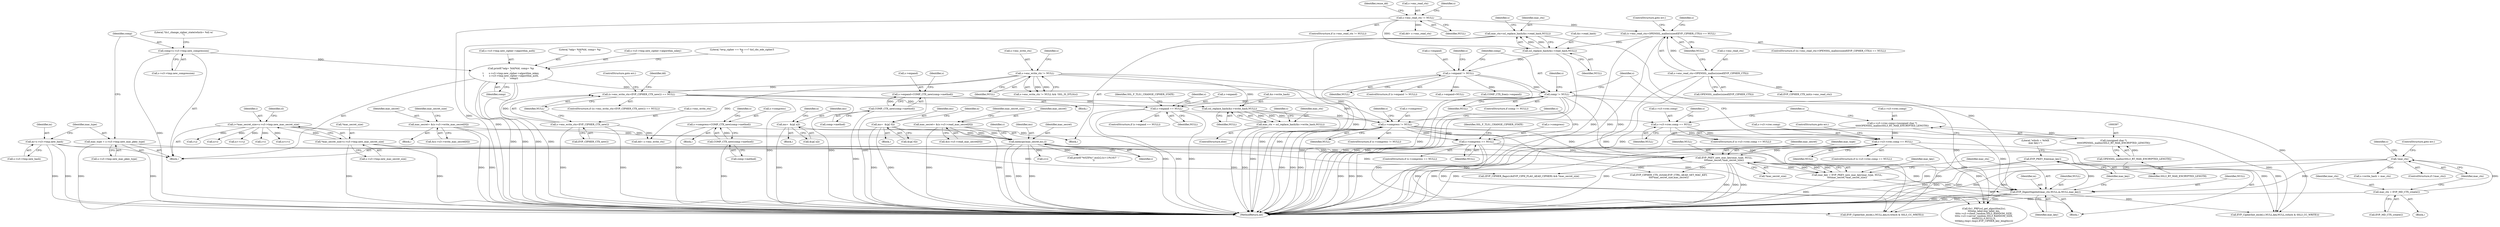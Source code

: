 digraph "0_openssl_34628967f1e65dc8f34e000f0f5518e21afbfc7b_0@API" {
"1000792" [label="(Call,EVP_PKEY_free(mac_key))"];
"1000786" [label="(Call,EVP_DigestSignInit(mac_ctx,NULL,m,NULL,mac_key))"];
"1000330" [label="(Call,mac_ctx=ssl_replace_hash(&s->read_hash,NULL))"];
"1000332" [label="(Call,ssl_replace_hash(&s->read_hash,NULL))"];
"1000300" [label="(Call,s->enc_read_ctx != NULL)"];
"1000310" [label="(Call,(s->enc_read_ctx=OPENSSL_malloc(sizeof(EVP_CIPHER_CTX))) == NULL)"];
"1000311" [label="(Call,s->enc_read_ctx=OPENSSL_malloc(sizeof(EVP_CIPHER_CTX)))"];
"1000516" [label="(Call,mac_ctx = ssl_replace_hash(&s->write_hash,NULL))"];
"1000518" [label="(Call,ssl_replace_hash(&s->write_hash,NULL))"];
"1000473" [label="(Call,s->enc_write_ctx != NULL)"];
"1000486" [label="(Call,(s->enc_write_ctx=EVP_CIPHER_CTX_new()) == NULL)"];
"1000487" [label="(Call,s->enc_write_ctx=EVP_CIPHER_CTX_new())"];
"1000507" [label="(Call,!mac_ctx)"];
"1000503" [label="(Call,mac_ctx = EVP_MD_CTX_create())"];
"1000780" [label="(Call,EVP_PKEY_new_mac_key(mac_type, NULL,\n\t\t\t\tmac_secret,*mac_secret_size))"];
"1000173" [label="(Call,mac_type = s->s3->tmp.new_mac_pkey_type)"];
"1000401" [label="(Call,s->s3->rrec.comp == NULL)"];
"1000388" [label="(Call,s->s3->rrec.comp=(unsigned char *)\n\t\t\t\t\tOPENSSL_malloc(SSL3_RT_MAX_ENCRYPTED_LENGTH))"];
"1000396" [label="(Call,(unsigned char *)\n\t\t\t\t\tOPENSSL_malloc(SSL3_RT_MAX_ENCRYPTED_LENGTH))"];
"1000398" [label="(Call,OPENSSL_malloc(SSL3_RT_MAX_ENCRYPTED_LENGTH))"];
"1000379" [label="(Call,s->s3->rrec.comp == NULL)"];
"1000368" [label="(Call,s->expand == NULL)"];
"1000359" [label="(Call,s->expand=COMP_CTX_new(comp->method))"];
"1000363" [label="(Call,COMP_CTX_new(comp->method))"];
"1000355" [label="(Call,comp != NULL)"];
"1000194" [label="(Call,printf(\"\talg= %ld/%ld, comp= %p\n\",\n\t       s->s3->tmp.new_cipher->algorithm_mkey,\n\t       s->s3->tmp.new_cipher->algorithm_auth,\n\t       comp))"];
"1000182" [label="(Call,comp=s->s3->tmp.new_compression)"];
"1000339" [label="(Call,s->expand != NULL)"];
"1000525" [label="(Call,s->compress != NULL)"];
"1000540" [label="(Call,s->compress == NULL)"];
"1000531" [label="(Call,s->compress=COMP_CTX_new(comp->method))"];
"1000535" [label="(Call,COMP_CTX_new(comp->method))"];
"1000767" [label="(Call,memcpy(mac_secret,ms,i))"];
"1000567" [label="(Call,mac_secret= &(s->s3->write_mac_secret[0]))"];
"1000428" [label="(Call,mac_secret= &(s->s3->read_mac_secret[0]))"];
"1000710" [label="(Call,ms=  &(p[ n]))"];
"1000661" [label="(Call,ms=  &(p[ 0]))"];
"1000598" [label="(Call,i=*mac_secret_size=s->s3->tmp.new_mac_secret_size)"];
"1000600" [label="(Call,*mac_secret_size=s->s3->tmp.new_mac_secret_size)"];
"1000164" [label="(Call,m=s->s3->tmp.new_hash)"];
"1000778" [label="(Call,mac_key = EVP_PKEY_new_mac_key(mac_type, NULL,\n\t\t\t\tmac_secret,*mac_secret_size))"];
"1000205" [label="(Call,s->s3->tmp.new_cipher->algorithm_auth)"];
"1000661" [label="(Call,ms=  &(p[ 0]))"];
"1000600" [label="(Call,*mac_secret_size=s->s3->tmp.new_mac_secret_size)"];
"1000791" [label="(Identifier,mac_key)"];
"1000333" [label="(Call,&s->read_hash)"];
"1000994" [label="(Call,EVP_CIPHER_CTX_ctrl(dd,EVP_CTRL_AEAD_SET_MAC_KEY,\n\t\t\t\t*mac_secret_size,mac_secret))"];
"1000195" [label="(Literal,\"\talg= %ld/%ld, comp= %p\n\")"];
"1000668" [label="(Identifier,n)"];
"1000315" [label="(Call,OPENSSL_malloc(sizeof(EVP_CIPHER_CTX)))"];
"1000369" [label="(Call,s->expand)"];
"1000429" [label="(Identifier,mac_secret)"];
"1000110" [label="(Block,)"];
"1000387" [label="(Identifier,NULL)"];
"1000345" [label="(Call,COMP_CTX_free(s->expand))"];
"1000767" [label="(Call,memcpy(mac_secret,ms,i))"];
"1000542" [label="(Identifier,s)"];
"1000667" [label="(Call,n=i+i)"];
"1000808" [label="(Call,printf(\"%02X%c\",ms[z],((z+1)%16)?' ':'\n'))"];
"1000779" [label="(Identifier,mac_key)"];
"1000509" [label="(ControlStructure,goto err;)"];
"1000793" [label="(Identifier,mac_key)"];
"1000354" [label="(ControlStructure,if (comp != NULL))"];
"1000357" [label="(Identifier,NULL)"];
"1000569" [label="(Call,&(s->s3->write_mac_secret[0]))"];
"1000788" [label="(Identifier,NULL)"];
"1000782" [label="(Identifier,NULL)"];
"1000663" [label="(Call,&(p[ 0]))"];
"1000770" [label="(Identifier,i)"];
"1000536" [label="(Call,comp->method)"];
"1000535" [label="(Call,COMP_CTX_new(comp->method))"];
"1000410" [label="(ControlStructure,goto err;)"];
"1000568" [label="(Identifier,mac_secret)"];
"1000363" [label="(Call,COMP_CTX_new(comp->method))"];
"1000784" [label="(Call,*mac_secret_size)"];
"1000525" [label="(Call,s->compress != NULL)"];
"1000392" [label="(Identifier,s)"];
"1000718" [label="(Call,i+j)"];
"1001081" [label="(MethodReturn,int)"];
"1000375" [label="(Identifier,SSL_F_TLS1_CHANGE_CIPHER_STATE)"];
"1000547" [label="(Identifier,SSL_F_TLS1_CHANGE_CIPHER_STATE)"];
"1000660" [label="(Block,)"];
"1000532" [label="(Call,s->compress)"];
"1000488" [label="(Call,s->enc_write_ctx)"];
"1000300" [label="(Call,s->enc_read_ctx != NULL)"];
"1000529" [label="(Identifier,NULL)"];
"1000539" [label="(ControlStructure,if (s->compress == NULL))"];
"1000368" [label="(Call,s->expand == NULL)"];
"1000447" [label="(Block,)"];
"1000783" [label="(Identifier,mac_secret)"];
"1000512" [label="(Identifier,s)"];
"1000321" [label="(Call,EVP_CIPHER_CTX_init(s->enc_read_ctx))"];
"1000401" [label="(Call,s->s3->rrec.comp == NULL)"];
"1000523" [label="(Identifier,NULL)"];
"1000182" [label="(Call,comp=s->s3->tmp.new_compression)"];
"1000361" [label="(Identifier,s)"];
"1000526" [label="(Call,s->compress)"];
"1000789" [label="(Identifier,m)"];
"1000962" [label="(Call,EVP_CipherInit_ex(dd,c,NULL,key,NULL,(which & SSL3_CC_WRITE)))"];
"1000527" [label="(Identifier,s)"];
"1000367" [label="(ControlStructure,if (s->expand == NULL))"];
"1000717" [label="(Identifier,n)"];
"1000491" [label="(Call,EVP_CIPHER_CTX_new())"];
"1000599" [label="(Identifier,i)"];
"1000768" [label="(Identifier,mac_secret)"];
"1000711" [label="(Identifier,ms)"];
"1000775" [label="(Identifier,c)"];
"1000477" [label="(Identifier,NULL)"];
"1000493" [label="(ControlStructure,goto err;)"];
"1000323" [label="(Identifier,s)"];
"1000510" [label="(Call,s->write_hash = mac_ctx)"];
"1000517" [label="(Identifier,mac_ctx)"];
"1000578" [label="(Identifier,mac_secret_size)"];
"1000299" [label="(ControlStructure,if (s->enc_read_ctx != NULL))"];
"1000383" [label="(Identifier,s)"];
"1000358" [label="(Block,)"];
"1000337" [label="(Identifier,NULL)"];
"1000494" [label="(Call,dd= s->enc_write_ctx)"];
"1000164" [label="(Call,m=s->s3->tmp.new_hash)"];
"1000165" [label="(Identifier,m)"];
"1000341" [label="(Identifier,s)"];
"1000370" [label="(Identifier,s)"];
"1000359" [label="(Call,s->expand=COMP_CTX_new(comp->method))"];
"1000826" [label="(Call,tls1_PRF(ssl_get_algorithm2(s),\n\t\t\t\texp_label,exp_label_len,\n\t\t\t\ts->s3->client_random,SSL3_RANDOM_SIZE,\n\t\t\t\ts->s3->server_random,SSL3_RANDOM_SIZE,\n\t\t\t\tNULL,0,NULL,0,\n\t\t\t\tkey,j,tmp1,tmp2,EVP_CIPHER_key_length(c)))"];
"1000786" [label="(Call,EVP_DigestSignInit(mac_ctx,NULL,m,NULL,mac_key))"];
"1000567" [label="(Call,mac_secret= &(s->s3->write_mac_secret[0]))"];
"1000194" [label="(Call,printf(\"\talg= %ld/%ld, comp= %p\n\",\n\t       s->s3->tmp.new_cipher->algorithm_mkey,\n\t       s->s3->tmp.new_cipher->algorithm_auth,\n\t       comp))"];
"1000400" [label="(ControlStructure,if (s->s3->rrec.comp == NULL))"];
"1000474" [label="(Call,s->enc_write_ctx)"];
"1000710" [label="(Call,ms=  &(p[ n]))"];
"1000662" [label="(Identifier,ms)"];
"1000601" [label="(Call,*mac_secret_size)"];
"1000780" [label="(Call,EVP_PKEY_new_mac_key(mac_type, NULL,\n\t\t\t\tmac_secret,*mac_secret_size))"];
"1000787" [label="(Identifier,mac_ctx)"];
"1000430" [label="(Call,&(s->s3->read_mac_secret[0]))"];
"1000706" [label="(Block,)"];
"1000502" [label="(Block,)"];
"1000977" [label="(Call,EVP_CipherInit_ex(dd,c,NULL,key,iv,(which & SSL3_CC_WRITE)))"];
"1000339" [label="(Call,s->expand != NULL)"];
"1000379" [label="(Call,s->s3->rrec.comp == NULL)"];
"1000306" [label="(Identifier,reuse_dd)"];
"1000553" [label="(Identifier,s)"];
"1000372" [label="(Identifier,NULL)"];
"1000414" [label="(Identifier,s)"];
"1000533" [label="(Identifier,s)"];
"1000486" [label="(Call,(s->enc_write_ctx=EVP_CIPHER_CTX_new()) == NULL)"];
"1000330" [label="(Call,mac_ctx=ssl_replace_hash(&s->read_hash,NULL))"];
"1000402" [label="(Call,s->s3->rrec.comp)"];
"1000325" [label="(Call,dd= s->enc_read_ctx)"];
"1000515" [label="(ControlStructure,else)"];
"1000485" [label="(ControlStructure,if ((s->enc_write_ctx=EVP_CIPHER_CTX_new()) == NULL))"];
"1000506" [label="(ControlStructure,if (!mac_ctx))"];
"1000508" [label="(Identifier,mac_ctx)"];
"1000301" [label="(Call,s->enc_read_ctx)"];
"1000518" [label="(Call,ssl_replace_hash(&s->write_hash,NULL))"];
"1000503" [label="(Call,mac_ctx = EVP_MD_CTX_create())"];
"1000389" [label="(Call,s->s3->rrec.comp)"];
"1000192" [label="(Literal,\"tls1_change_cipher_state(which= %d) w/\n\")"];
"1000541" [label="(Call,s->compress)"];
"1000803" [label="(Call,z<i)"];
"1000544" [label="(Identifier,NULL)"];
"1000987" [label="(Call,(EVP_CIPHER_flags(c)&EVP_CIPH_FLAG_AEAD_CIPHER) && *mac_secret_size)"];
"1000712" [label="(Call,&(p[ n]))"];
"1000439" [label="(Identifier,mac_secret_size)"];
"1000707" [label="(Call,n=i)"];
"1000530" [label="(Block,)"];
"1000173" [label="(Call,mac_type = s->s3->tmp.new_mac_pkey_type)"];
"1000356" [label="(Identifier,comp)"];
"1000716" [label="(Call,n+=i+j)"];
"1000777" [label="(Block,)"];
"1000507" [label="(Call,!mac_ctx)"];
"1000319" [label="(ControlStructure,goto err;)"];
"1000495" [label="(Identifier,dd)"];
"1000343" [label="(Identifier,NULL)"];
"1000338" [label="(ControlStructure,if (s->expand != NULL))"];
"1000347" [label="(Identifier,s)"];
"1000349" [label="(Call,s->expand=NULL)"];
"1000781" [label="(Identifier,mac_type)"];
"1000214" [label="(Identifier,comp)"];
"1000519" [label="(Call,&s->write_hash)"];
"1000331" [label="(Identifier,mac_ctx)"];
"1000312" [label="(Call,s->enc_read_ctx)"];
"1000531" [label="(Call,s->compress=COMP_CTX_new(comp->method))"];
"1000769" [label="(Identifier,ms)"];
"1000598" [label="(Call,i=*mac_secret_size=s->s3->tmp.new_mac_secret_size)"];
"1000399" [label="(Identifier,SSL3_RT_MAX_ENCRYPTED_LENGTH)"];
"1000309" [label="(ControlStructure,if ((s->enc_read_ctx=OPENSSL_malloc(sizeof(EVP_CIPHER_CTX))) == NULL))"];
"1000524" [label="(ControlStructure,if (s->compress != NULL))"];
"1000175" [label="(Call,s->s3->tmp.new_mac_pkey_type)"];
"1000380" [label="(Call,s->s3->rrec.comp)"];
"1000340" [label="(Call,s->expand)"];
"1000516" [label="(Call,mac_ctx = ssl_replace_hash(&s->write_hash,NULL))"];
"1000275" [label="(Block,)"];
"1000318" [label="(Identifier,NULL)"];
"1000603" [label="(Call,s->s3->tmp.new_mac_secret_size)"];
"1000196" [label="(Call,s->s3->tmp.new_cipher->algorithm_mkey)"];
"1000504" [label="(Identifier,mac_ctx)"];
"1000216" [label="(Literal,\"\tevp_cipher == %p ==? &d_cbc_ede_cipher3\n\")"];
"1000409" [label="(Identifier,NULL)"];
"1000364" [label="(Call,comp->method)"];
"1000174" [label="(Identifier,mac_type)"];
"1000398" [label="(Call,OPENSSL_malloc(SSL3_RT_MAX_ENCRYPTED_LENGTH))"];
"1000360" [label="(Call,s->expand)"];
"1000472" [label="(Call,s->enc_write_ctx != NULL && !SSL_IS_DTLS(s))"];
"1000311" [label="(Call,s->enc_read_ctx=OPENSSL_malloc(sizeof(EVP_CIPHER_CTX)))"];
"1000166" [label="(Call,s->s3->tmp.new_hash)"];
"1000778" [label="(Call,mac_key = EVP_PKEY_new_mac_key(mac_type, NULL,\n\t\t\t\tmac_secret,*mac_secret_size))"];
"1000355" [label="(Call,comp != NULL)"];
"1000792" [label="(Call,EVP_PKEY_free(mac_key))"];
"1000313" [label="(Identifier,s)"];
"1000378" [label="(ControlStructure,if (s->s3->rrec.comp == NULL))"];
"1000405" [label="(Identifier,s)"];
"1000473" [label="(Call,s->enc_write_ctx != NULL)"];
"1000388" [label="(Call,s->s3->rrec.comp=(unsigned char *)\n\t\t\t\t\tOPENSSL_malloc(SSL3_RT_MAX_ENCRYPTED_LENGTH))"];
"1000790" [label="(Identifier,NULL)"];
"1000396" [label="(Call,(unsigned char *)\n\t\t\t\t\tOPENSSL_malloc(SSL3_RT_MAX_ENCRYPTED_LENGTH))"];
"1000428" [label="(Call,mac_secret= &(s->s3->read_mac_secret[0]))"];
"1000669" [label="(Call,i+i)"];
"1000487" [label="(Call,s->enc_write_ctx=EVP_CIPHER_CTX_new())"];
"1000540" [label="(Call,s->compress == NULL)"];
"1000505" [label="(Call,EVP_MD_CTX_create())"];
"1000332" [label="(Call,ssl_replace_hash(&s->read_hash,NULL))"];
"1000310" [label="(Call,(s->enc_read_ctx=OPENSSL_malloc(sizeof(EVP_CIPHER_CTX))) == NULL)"];
"1000492" [label="(Identifier,NULL)"];
"1000304" [label="(Identifier,NULL)"];
"1000480" [label="(Identifier,s)"];
"1000795" [label="(Literal,\"which = %04X\nmac key=\")"];
"1000184" [label="(Call,s->s3->tmp.new_compression)"];
"1000611" [label="(Identifier,cl)"];
"1000183" [label="(Identifier,comp)"];
"1000792" -> "1000777"  [label="AST: "];
"1000792" -> "1000793"  [label="CFG: "];
"1000793" -> "1000792"  [label="AST: "];
"1000795" -> "1000792"  [label="CFG: "];
"1000792" -> "1001081"  [label="DDG: "];
"1000792" -> "1001081"  [label="DDG: "];
"1000786" -> "1000792"  [label="DDG: "];
"1000786" -> "1000777"  [label="AST: "];
"1000786" -> "1000791"  [label="CFG: "];
"1000787" -> "1000786"  [label="AST: "];
"1000788" -> "1000786"  [label="AST: "];
"1000789" -> "1000786"  [label="AST: "];
"1000790" -> "1000786"  [label="AST: "];
"1000791" -> "1000786"  [label="AST: "];
"1000793" -> "1000786"  [label="CFG: "];
"1000786" -> "1001081"  [label="DDG: "];
"1000786" -> "1001081"  [label="DDG: "];
"1000786" -> "1001081"  [label="DDG: "];
"1000330" -> "1000786"  [label="DDG: "];
"1000516" -> "1000786"  [label="DDG: "];
"1000507" -> "1000786"  [label="DDG: "];
"1000780" -> "1000786"  [label="DDG: "];
"1000164" -> "1000786"  [label="DDG: "];
"1000778" -> "1000786"  [label="DDG: "];
"1000786" -> "1000826"  [label="DDG: "];
"1000786" -> "1000962"  [label="DDG: "];
"1000786" -> "1000977"  [label="DDG: "];
"1000330" -> "1000275"  [label="AST: "];
"1000330" -> "1000332"  [label="CFG: "];
"1000331" -> "1000330"  [label="AST: "];
"1000332" -> "1000330"  [label="AST: "];
"1000341" -> "1000330"  [label="CFG: "];
"1000330" -> "1001081"  [label="DDG: "];
"1000330" -> "1001081"  [label="DDG: "];
"1000332" -> "1000330"  [label="DDG: "];
"1000332" -> "1000330"  [label="DDG: "];
"1000332" -> "1000337"  [label="CFG: "];
"1000333" -> "1000332"  [label="AST: "];
"1000337" -> "1000332"  [label="AST: "];
"1000332" -> "1001081"  [label="DDG: "];
"1000300" -> "1000332"  [label="DDG: "];
"1000310" -> "1000332"  [label="DDG: "];
"1000332" -> "1000339"  [label="DDG: "];
"1000300" -> "1000299"  [label="AST: "];
"1000300" -> "1000304"  [label="CFG: "];
"1000301" -> "1000300"  [label="AST: "];
"1000304" -> "1000300"  [label="AST: "];
"1000306" -> "1000300"  [label="CFG: "];
"1000313" -> "1000300"  [label="CFG: "];
"1000300" -> "1001081"  [label="DDG: "];
"1000300" -> "1000310"  [label="DDG: "];
"1000300" -> "1000325"  [label="DDG: "];
"1000310" -> "1000309"  [label="AST: "];
"1000310" -> "1000318"  [label="CFG: "];
"1000311" -> "1000310"  [label="AST: "];
"1000318" -> "1000310"  [label="AST: "];
"1000319" -> "1000310"  [label="CFG: "];
"1000323" -> "1000310"  [label="CFG: "];
"1000310" -> "1001081"  [label="DDG: "];
"1000310" -> "1001081"  [label="DDG: "];
"1000311" -> "1000310"  [label="DDG: "];
"1000311" -> "1000315"  [label="CFG: "];
"1000312" -> "1000311"  [label="AST: "];
"1000315" -> "1000311"  [label="AST: "];
"1000318" -> "1000311"  [label="CFG: "];
"1000311" -> "1001081"  [label="DDG: "];
"1000311" -> "1001081"  [label="DDG: "];
"1000311" -> "1000321"  [label="DDG: "];
"1000516" -> "1000515"  [label="AST: "];
"1000516" -> "1000518"  [label="CFG: "];
"1000517" -> "1000516"  [label="AST: "];
"1000518" -> "1000516"  [label="AST: "];
"1000527" -> "1000516"  [label="CFG: "];
"1000516" -> "1001081"  [label="DDG: "];
"1000516" -> "1001081"  [label="DDG: "];
"1000518" -> "1000516"  [label="DDG: "];
"1000518" -> "1000516"  [label="DDG: "];
"1000518" -> "1000523"  [label="CFG: "];
"1000519" -> "1000518"  [label="AST: "];
"1000523" -> "1000518"  [label="AST: "];
"1000518" -> "1001081"  [label="DDG: "];
"1000473" -> "1000518"  [label="DDG: "];
"1000486" -> "1000518"  [label="DDG: "];
"1000518" -> "1000525"  [label="DDG: "];
"1000473" -> "1000472"  [label="AST: "];
"1000473" -> "1000477"  [label="CFG: "];
"1000474" -> "1000473"  [label="AST: "];
"1000477" -> "1000473"  [label="AST: "];
"1000480" -> "1000473"  [label="CFG: "];
"1000472" -> "1000473"  [label="CFG: "];
"1000473" -> "1001081"  [label="DDG: "];
"1000473" -> "1000472"  [label="DDG: "];
"1000473" -> "1000472"  [label="DDG: "];
"1000473" -> "1000486"  [label="DDG: "];
"1000473" -> "1000494"  [label="DDG: "];
"1000473" -> "1000525"  [label="DDG: "];
"1000486" -> "1000485"  [label="AST: "];
"1000486" -> "1000492"  [label="CFG: "];
"1000487" -> "1000486"  [label="AST: "];
"1000492" -> "1000486"  [label="AST: "];
"1000493" -> "1000486"  [label="CFG: "];
"1000495" -> "1000486"  [label="CFG: "];
"1000486" -> "1001081"  [label="DDG: "];
"1000486" -> "1001081"  [label="DDG: "];
"1000487" -> "1000486"  [label="DDG: "];
"1000486" -> "1000525"  [label="DDG: "];
"1000487" -> "1000491"  [label="CFG: "];
"1000488" -> "1000487"  [label="AST: "];
"1000491" -> "1000487"  [label="AST: "];
"1000492" -> "1000487"  [label="CFG: "];
"1000487" -> "1001081"  [label="DDG: "];
"1000487" -> "1001081"  [label="DDG: "];
"1000487" -> "1000494"  [label="DDG: "];
"1000507" -> "1000506"  [label="AST: "];
"1000507" -> "1000508"  [label="CFG: "];
"1000508" -> "1000507"  [label="AST: "];
"1000509" -> "1000507"  [label="CFG: "];
"1000512" -> "1000507"  [label="CFG: "];
"1000507" -> "1001081"  [label="DDG: "];
"1000507" -> "1001081"  [label="DDG: "];
"1000503" -> "1000507"  [label="DDG: "];
"1000507" -> "1000510"  [label="DDG: "];
"1000503" -> "1000502"  [label="AST: "];
"1000503" -> "1000505"  [label="CFG: "];
"1000504" -> "1000503"  [label="AST: "];
"1000505" -> "1000503"  [label="AST: "];
"1000508" -> "1000503"  [label="CFG: "];
"1000503" -> "1001081"  [label="DDG: "];
"1000780" -> "1000778"  [label="AST: "];
"1000780" -> "1000784"  [label="CFG: "];
"1000781" -> "1000780"  [label="AST: "];
"1000782" -> "1000780"  [label="AST: "];
"1000783" -> "1000780"  [label="AST: "];
"1000784" -> "1000780"  [label="AST: "];
"1000778" -> "1000780"  [label="CFG: "];
"1000780" -> "1001081"  [label="DDG: "];
"1000780" -> "1001081"  [label="DDG: "];
"1000780" -> "1001081"  [label="DDG: "];
"1000780" -> "1000778"  [label="DDG: "];
"1000780" -> "1000778"  [label="DDG: "];
"1000780" -> "1000778"  [label="DDG: "];
"1000780" -> "1000778"  [label="DDG: "];
"1000173" -> "1000780"  [label="DDG: "];
"1000401" -> "1000780"  [label="DDG: "];
"1000355" -> "1000780"  [label="DDG: "];
"1000525" -> "1000780"  [label="DDG: "];
"1000540" -> "1000780"  [label="DDG: "];
"1000767" -> "1000780"  [label="DDG: "];
"1000600" -> "1000780"  [label="DDG: "];
"1000780" -> "1000987"  [label="DDG: "];
"1000780" -> "1000994"  [label="DDG: "];
"1000173" -> "1000110"  [label="AST: "];
"1000173" -> "1000175"  [label="CFG: "];
"1000174" -> "1000173"  [label="AST: "];
"1000175" -> "1000173"  [label="AST: "];
"1000183" -> "1000173"  [label="CFG: "];
"1000173" -> "1001081"  [label="DDG: "];
"1000173" -> "1001081"  [label="DDG: "];
"1000401" -> "1000400"  [label="AST: "];
"1000401" -> "1000409"  [label="CFG: "];
"1000402" -> "1000401"  [label="AST: "];
"1000409" -> "1000401"  [label="AST: "];
"1000410" -> "1000401"  [label="CFG: "];
"1000414" -> "1000401"  [label="CFG: "];
"1000401" -> "1001081"  [label="DDG: "];
"1000401" -> "1001081"  [label="DDG: "];
"1000401" -> "1001081"  [label="DDG: "];
"1000388" -> "1000401"  [label="DDG: "];
"1000379" -> "1000401"  [label="DDG: "];
"1000379" -> "1000401"  [label="DDG: "];
"1000401" -> "1000826"  [label="DDG: "];
"1000401" -> "1000962"  [label="DDG: "];
"1000401" -> "1000977"  [label="DDG: "];
"1000388" -> "1000378"  [label="AST: "];
"1000388" -> "1000396"  [label="CFG: "];
"1000389" -> "1000388"  [label="AST: "];
"1000396" -> "1000388"  [label="AST: "];
"1000405" -> "1000388"  [label="CFG: "];
"1000388" -> "1001081"  [label="DDG: "];
"1000396" -> "1000388"  [label="DDG: "];
"1000396" -> "1000398"  [label="CFG: "];
"1000397" -> "1000396"  [label="AST: "];
"1000398" -> "1000396"  [label="AST: "];
"1000396" -> "1001081"  [label="DDG: "];
"1000398" -> "1000396"  [label="DDG: "];
"1000398" -> "1000399"  [label="CFG: "];
"1000399" -> "1000398"  [label="AST: "];
"1000398" -> "1001081"  [label="DDG: "];
"1000379" -> "1000378"  [label="AST: "];
"1000379" -> "1000387"  [label="CFG: "];
"1000380" -> "1000379"  [label="AST: "];
"1000387" -> "1000379"  [label="AST: "];
"1000392" -> "1000379"  [label="CFG: "];
"1000405" -> "1000379"  [label="CFG: "];
"1000368" -> "1000379"  [label="DDG: "];
"1000368" -> "1000367"  [label="AST: "];
"1000368" -> "1000372"  [label="CFG: "];
"1000369" -> "1000368"  [label="AST: "];
"1000372" -> "1000368"  [label="AST: "];
"1000375" -> "1000368"  [label="CFG: "];
"1000383" -> "1000368"  [label="CFG: "];
"1000368" -> "1001081"  [label="DDG: "];
"1000368" -> "1001081"  [label="DDG: "];
"1000368" -> "1001081"  [label="DDG: "];
"1000359" -> "1000368"  [label="DDG: "];
"1000355" -> "1000368"  [label="DDG: "];
"1000359" -> "1000358"  [label="AST: "];
"1000359" -> "1000363"  [label="CFG: "];
"1000360" -> "1000359"  [label="AST: "];
"1000363" -> "1000359"  [label="AST: "];
"1000370" -> "1000359"  [label="CFG: "];
"1000359" -> "1001081"  [label="DDG: "];
"1000363" -> "1000359"  [label="DDG: "];
"1000363" -> "1000364"  [label="CFG: "];
"1000364" -> "1000363"  [label="AST: "];
"1000363" -> "1001081"  [label="DDG: "];
"1000355" -> "1000354"  [label="AST: "];
"1000355" -> "1000357"  [label="CFG: "];
"1000356" -> "1000355"  [label="AST: "];
"1000357" -> "1000355"  [label="AST: "];
"1000361" -> "1000355"  [label="CFG: "];
"1000414" -> "1000355"  [label="CFG: "];
"1000355" -> "1001081"  [label="DDG: "];
"1000355" -> "1001081"  [label="DDG: "];
"1000355" -> "1001081"  [label="DDG: "];
"1000194" -> "1000355"  [label="DDG: "];
"1000339" -> "1000355"  [label="DDG: "];
"1000355" -> "1000826"  [label="DDG: "];
"1000355" -> "1000962"  [label="DDG: "];
"1000355" -> "1000977"  [label="DDG: "];
"1000194" -> "1000110"  [label="AST: "];
"1000194" -> "1000214"  [label="CFG: "];
"1000195" -> "1000194"  [label="AST: "];
"1000196" -> "1000194"  [label="AST: "];
"1000205" -> "1000194"  [label="AST: "];
"1000214" -> "1000194"  [label="AST: "];
"1000216" -> "1000194"  [label="CFG: "];
"1000194" -> "1001081"  [label="DDG: "];
"1000194" -> "1001081"  [label="DDG: "];
"1000194" -> "1001081"  [label="DDG: "];
"1000194" -> "1001081"  [label="DDG: "];
"1000182" -> "1000194"  [label="DDG: "];
"1000182" -> "1000110"  [label="AST: "];
"1000182" -> "1000184"  [label="CFG: "];
"1000183" -> "1000182"  [label="AST: "];
"1000184" -> "1000182"  [label="AST: "];
"1000192" -> "1000182"  [label="CFG: "];
"1000182" -> "1001081"  [label="DDG: "];
"1000339" -> "1000338"  [label="AST: "];
"1000339" -> "1000343"  [label="CFG: "];
"1000340" -> "1000339"  [label="AST: "];
"1000343" -> "1000339"  [label="AST: "];
"1000347" -> "1000339"  [label="CFG: "];
"1000356" -> "1000339"  [label="CFG: "];
"1000339" -> "1001081"  [label="DDG: "];
"1000339" -> "1001081"  [label="DDG: "];
"1000339" -> "1000345"  [label="DDG: "];
"1000339" -> "1000349"  [label="DDG: "];
"1000525" -> "1000524"  [label="AST: "];
"1000525" -> "1000529"  [label="CFG: "];
"1000526" -> "1000525"  [label="AST: "];
"1000529" -> "1000525"  [label="AST: "];
"1000533" -> "1000525"  [label="CFG: "];
"1000553" -> "1000525"  [label="CFG: "];
"1000525" -> "1001081"  [label="DDG: "];
"1000525" -> "1001081"  [label="DDG: "];
"1000525" -> "1001081"  [label="DDG: "];
"1000525" -> "1000540"  [label="DDG: "];
"1000525" -> "1000826"  [label="DDG: "];
"1000525" -> "1000962"  [label="DDG: "];
"1000525" -> "1000977"  [label="DDG: "];
"1000540" -> "1000539"  [label="AST: "];
"1000540" -> "1000544"  [label="CFG: "];
"1000541" -> "1000540"  [label="AST: "];
"1000544" -> "1000540"  [label="AST: "];
"1000547" -> "1000540"  [label="CFG: "];
"1000553" -> "1000540"  [label="CFG: "];
"1000540" -> "1001081"  [label="DDG: "];
"1000540" -> "1001081"  [label="DDG: "];
"1000540" -> "1001081"  [label="DDG: "];
"1000531" -> "1000540"  [label="DDG: "];
"1000540" -> "1000826"  [label="DDG: "];
"1000540" -> "1000962"  [label="DDG: "];
"1000540" -> "1000977"  [label="DDG: "];
"1000531" -> "1000530"  [label="AST: "];
"1000531" -> "1000535"  [label="CFG: "];
"1000532" -> "1000531"  [label="AST: "];
"1000535" -> "1000531"  [label="AST: "];
"1000542" -> "1000531"  [label="CFG: "];
"1000531" -> "1001081"  [label="DDG: "];
"1000535" -> "1000531"  [label="DDG: "];
"1000535" -> "1000536"  [label="CFG: "];
"1000536" -> "1000535"  [label="AST: "];
"1000535" -> "1001081"  [label="DDG: "];
"1000767" -> "1000110"  [label="AST: "];
"1000767" -> "1000770"  [label="CFG: "];
"1000768" -> "1000767"  [label="AST: "];
"1000769" -> "1000767"  [label="AST: "];
"1000770" -> "1000767"  [label="AST: "];
"1000775" -> "1000767"  [label="CFG: "];
"1000767" -> "1001081"  [label="DDG: "];
"1000767" -> "1001081"  [label="DDG: "];
"1000767" -> "1001081"  [label="DDG: "];
"1000567" -> "1000767"  [label="DDG: "];
"1000428" -> "1000767"  [label="DDG: "];
"1000710" -> "1000767"  [label="DDG: "];
"1000661" -> "1000767"  [label="DDG: "];
"1000598" -> "1000767"  [label="DDG: "];
"1000767" -> "1000803"  [label="DDG: "];
"1000767" -> "1000808"  [label="DDG: "];
"1000767" -> "1000994"  [label="DDG: "];
"1000567" -> "1000447"  [label="AST: "];
"1000567" -> "1000569"  [label="CFG: "];
"1000568" -> "1000567"  [label="AST: "];
"1000569" -> "1000567"  [label="AST: "];
"1000578" -> "1000567"  [label="CFG: "];
"1000567" -> "1001081"  [label="DDG: "];
"1000567" -> "1001081"  [label="DDG: "];
"1000428" -> "1000275"  [label="AST: "];
"1000428" -> "1000430"  [label="CFG: "];
"1000429" -> "1000428"  [label="AST: "];
"1000430" -> "1000428"  [label="AST: "];
"1000439" -> "1000428"  [label="CFG: "];
"1000428" -> "1001081"  [label="DDG: "];
"1000428" -> "1001081"  [label="DDG: "];
"1000710" -> "1000706"  [label="AST: "];
"1000710" -> "1000712"  [label="CFG: "];
"1000711" -> "1000710"  [label="AST: "];
"1000712" -> "1000710"  [label="AST: "];
"1000717" -> "1000710"  [label="CFG: "];
"1000710" -> "1001081"  [label="DDG: "];
"1000661" -> "1000660"  [label="AST: "];
"1000661" -> "1000663"  [label="CFG: "];
"1000662" -> "1000661"  [label="AST: "];
"1000663" -> "1000661"  [label="AST: "];
"1000668" -> "1000661"  [label="CFG: "];
"1000661" -> "1001081"  [label="DDG: "];
"1000661" -> "1001081"  [label="DDG: "];
"1000598" -> "1000110"  [label="AST: "];
"1000598" -> "1000600"  [label="CFG: "];
"1000599" -> "1000598"  [label="AST: "];
"1000600" -> "1000598"  [label="AST: "];
"1000611" -> "1000598"  [label="CFG: "];
"1000600" -> "1000598"  [label="DDG: "];
"1000598" -> "1000667"  [label="DDG: "];
"1000598" -> "1000669"  [label="DDG: "];
"1000598" -> "1000707"  [label="DDG: "];
"1000598" -> "1000716"  [label="DDG: "];
"1000598" -> "1000718"  [label="DDG: "];
"1000600" -> "1000603"  [label="CFG: "];
"1000601" -> "1000600"  [label="AST: "];
"1000603" -> "1000600"  [label="AST: "];
"1000600" -> "1001081"  [label="DDG: "];
"1000600" -> "1001081"  [label="DDG: "];
"1000600" -> "1000987"  [label="DDG: "];
"1000164" -> "1000110"  [label="AST: "];
"1000164" -> "1000166"  [label="CFG: "];
"1000165" -> "1000164"  [label="AST: "];
"1000166" -> "1000164"  [label="AST: "];
"1000174" -> "1000164"  [label="CFG: "];
"1000164" -> "1001081"  [label="DDG: "];
"1000164" -> "1001081"  [label="DDG: "];
"1000778" -> "1000777"  [label="AST: "];
"1000779" -> "1000778"  [label="AST: "];
"1000787" -> "1000778"  [label="CFG: "];
"1000778" -> "1001081"  [label="DDG: "];
}
